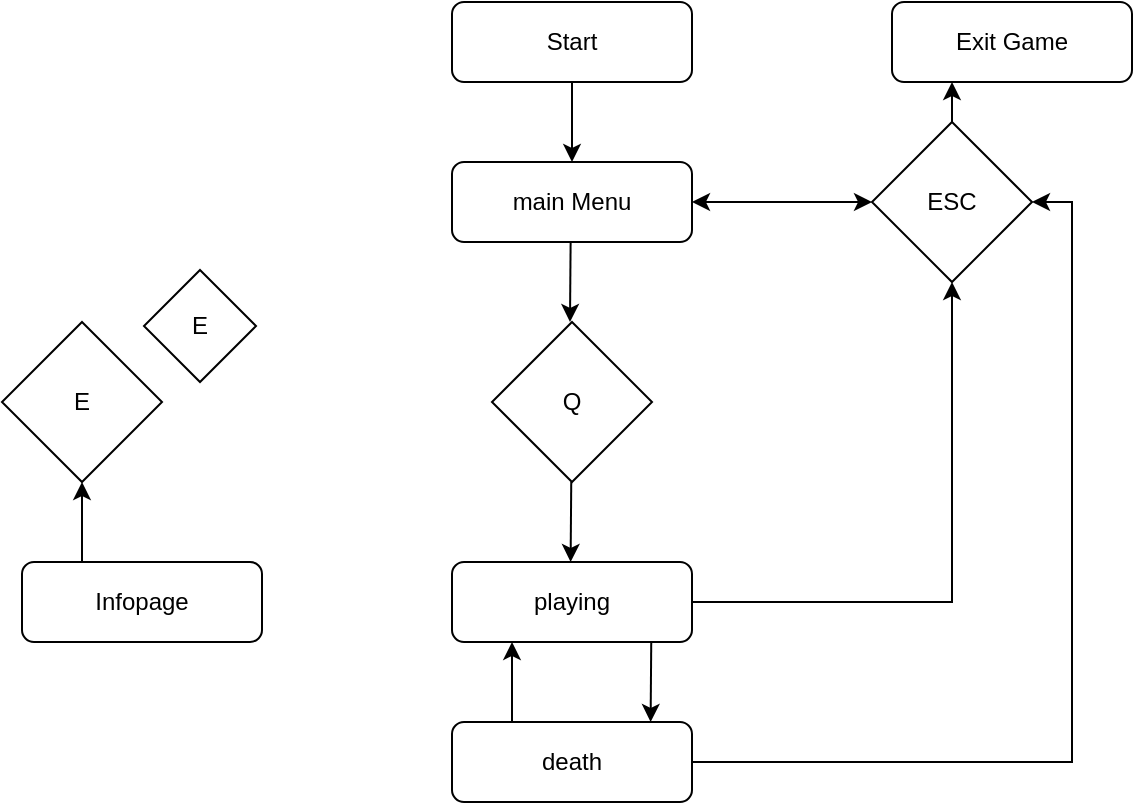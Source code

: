 <mxfile version="20.0.4" type="device"><diagram id="C5RBs43oDa-KdzZeNtuy" name="Page-1"><mxGraphModel dx="825" dy="446" grid="0" gridSize="10" guides="1" tooltips="1" connect="1" arrows="1" fold="1" page="1" pageScale="1" pageWidth="827" pageHeight="1169" background="none" math="0" shadow="0"><root><mxCell id="WIyWlLk6GJQsqaUBKTNV-0"/><mxCell id="WIyWlLk6GJQsqaUBKTNV-1" parent="WIyWlLk6GJQsqaUBKTNV-0"/><mxCell id="pY3BqrsIiENNbV67_FT8-7" style="edgeStyle=orthogonalEdgeStyle;rounded=0;orthogonalLoop=1;jettySize=auto;html=1;exitX=0.5;exitY=1;exitDx=0;exitDy=0;" parent="WIyWlLk6GJQsqaUBKTNV-1" source="vHyI8XcM_1OAzaEIcUkS-1" target="vHyI8XcM_1OAzaEIcUkS-3" edge="1"><mxGeometry relative="1" as="geometry"/></mxCell><mxCell id="vHyI8XcM_1OAzaEIcUkS-1" value="Start" style="rounded=1;whiteSpace=wrap;html=1;" parent="WIyWlLk6GJQsqaUBKTNV-1" vertex="1"><mxGeometry x="337" y="111" width="120" height="40" as="geometry"/></mxCell><mxCell id="6o0K693mSXmNHQS2TE7K-0" style="edgeStyle=orthogonalEdgeStyle;rounded=0;orthogonalLoop=1;jettySize=auto;html=1;exitX=0.25;exitY=0;exitDx=0;exitDy=0;entryX=0.5;entryY=1;entryDx=0;entryDy=0;" edge="1" parent="WIyWlLk6GJQsqaUBKTNV-1" source="vHyI8XcM_1OAzaEIcUkS-6" target="vHyI8XcM_1OAzaEIcUkS-13"><mxGeometry relative="1" as="geometry"/></mxCell><mxCell id="vHyI8XcM_1OAzaEIcUkS-6" value="Infopage" style="rounded=1;whiteSpace=wrap;html=1;" parent="WIyWlLk6GJQsqaUBKTNV-1" vertex="1"><mxGeometry x="122" y="391" width="120" height="40" as="geometry"/></mxCell><mxCell id="vHyI8XcM_1OAzaEIcUkS-11" value="" style="endArrow=classic;html=1;rounded=0;exitX=0.5;exitY=1;exitDx=0;exitDy=0;" parent="WIyWlLk6GJQsqaUBKTNV-1" edge="1"><mxGeometry width="50" height="50" relative="1" as="geometry"><mxPoint x="396.31" y="231" as="sourcePoint"/><mxPoint x="396" y="271" as="targetPoint"/></mxGeometry></mxCell><mxCell id="vHyI8XcM_1OAzaEIcUkS-12" value="Q" style="rhombus;whiteSpace=wrap;html=1;" parent="WIyWlLk6GJQsqaUBKTNV-1" vertex="1"><mxGeometry x="357" y="271" width="80" height="80" as="geometry"/></mxCell><mxCell id="vHyI8XcM_1OAzaEIcUkS-13" value="E" style="rhombus;whiteSpace=wrap;html=1;" parent="WIyWlLk6GJQsqaUBKTNV-1" vertex="1"><mxGeometry x="112" y="271" width="80" height="80" as="geometry"/></mxCell><mxCell id="vHyI8XcM_1OAzaEIcUkS-15" value="" style="endArrow=classic;html=1;rounded=0;exitX=0.5;exitY=1;exitDx=0;exitDy=0;" parent="WIyWlLk6GJQsqaUBKTNV-1" edge="1"><mxGeometry width="50" height="50" relative="1" as="geometry"><mxPoint x="396.62" y="351" as="sourcePoint"/><mxPoint x="396.31" y="391" as="targetPoint"/></mxGeometry></mxCell><mxCell id="pY3BqrsIiENNbV67_FT8-6" style="edgeStyle=orthogonalEdgeStyle;rounded=0;orthogonalLoop=1;jettySize=auto;html=1;exitX=0.5;exitY=0;exitDx=0;exitDy=0;entryX=0.25;entryY=1;entryDx=0;entryDy=0;" parent="WIyWlLk6GJQsqaUBKTNV-1" source="vHyI8XcM_1OAzaEIcUkS-17" target="BEp1ssBV3WGJnV0sbDx9-15" edge="1"><mxGeometry relative="1" as="geometry"/></mxCell><mxCell id="vHyI8XcM_1OAzaEIcUkS-17" value="ESC" style="rhombus;whiteSpace=wrap;html=1;" parent="WIyWlLk6GJQsqaUBKTNV-1" vertex="1"><mxGeometry x="547" y="171" width="80" height="80" as="geometry"/></mxCell><mxCell id="BEp1ssBV3WGJnV0sbDx9-6" style="edgeStyle=orthogonalEdgeStyle;rounded=0;orthogonalLoop=1;jettySize=auto;html=1;exitX=1;exitY=0.5;exitDx=0;exitDy=0;entryX=1;entryY=0.5;entryDx=0;entryDy=0;" parent="WIyWlLk6GJQsqaUBKTNV-1" source="BEp1ssBV3WGJnV0sbDx9-0" target="vHyI8XcM_1OAzaEIcUkS-17" edge="1"><mxGeometry relative="1" as="geometry"/></mxCell><mxCell id="pY3BqrsIiENNbV67_FT8-2" style="edgeStyle=orthogonalEdgeStyle;rounded=0;orthogonalLoop=1;jettySize=auto;html=1;exitX=0.25;exitY=0;exitDx=0;exitDy=0;entryX=0.25;entryY=1;entryDx=0;entryDy=0;" parent="WIyWlLk6GJQsqaUBKTNV-1" source="BEp1ssBV3WGJnV0sbDx9-0" target="vHyI8XcM_1OAzaEIcUkS-4" edge="1"><mxGeometry relative="1" as="geometry"/></mxCell><mxCell id="BEp1ssBV3WGJnV0sbDx9-0" value="death" style="rounded=1;whiteSpace=wrap;html=1;" parent="WIyWlLk6GJQsqaUBKTNV-1" vertex="1"><mxGeometry x="337" y="471" width="120" height="40" as="geometry"/></mxCell><mxCell id="BEp1ssBV3WGJnV0sbDx9-15" value="Exit Game" style="rounded=1;whiteSpace=wrap;html=1;" parent="WIyWlLk6GJQsqaUBKTNV-1" vertex="1"><mxGeometry x="557" y="111" width="120" height="40" as="geometry"/></mxCell><mxCell id="pY3BqrsIiENNbV67_FT8-0" value="" style="group" parent="WIyWlLk6GJQsqaUBKTNV-1" vertex="1" connectable="0"><mxGeometry x="337" y="191" width="120" height="240" as="geometry"/></mxCell><mxCell id="vHyI8XcM_1OAzaEIcUkS-3" value="main Menu" style="rounded=1;whiteSpace=wrap;html=1;" parent="pY3BqrsIiENNbV67_FT8-0" vertex="1"><mxGeometry width="120" height="40" as="geometry"/></mxCell><mxCell id="vHyI8XcM_1OAzaEIcUkS-4" value="playing" style="rounded=1;whiteSpace=wrap;html=1;" parent="pY3BqrsIiENNbV67_FT8-0" vertex="1"><mxGeometry y="200" width="120" height="40" as="geometry"/></mxCell><mxCell id="pY3BqrsIiENNbV67_FT8-1" value="" style="endArrow=classic;html=1;rounded=0;exitX=0.5;exitY=1;exitDx=0;exitDy=0;" parent="WIyWlLk6GJQsqaUBKTNV-1" edge="1"><mxGeometry width="50" height="50" relative="1" as="geometry"><mxPoint x="436.62" y="431" as="sourcePoint"/><mxPoint x="436.31" y="471" as="targetPoint"/></mxGeometry></mxCell><mxCell id="pY3BqrsIiENNbV67_FT8-4" style="edgeStyle=orthogonalEdgeStyle;rounded=0;orthogonalLoop=1;jettySize=auto;html=1;exitX=1;exitY=0.5;exitDx=0;exitDy=0;entryX=0.5;entryY=1;entryDx=0;entryDy=0;" parent="WIyWlLk6GJQsqaUBKTNV-1" source="vHyI8XcM_1OAzaEIcUkS-4" target="vHyI8XcM_1OAzaEIcUkS-17" edge="1"><mxGeometry relative="1" as="geometry"/></mxCell><mxCell id="pY3BqrsIiENNbV67_FT8-8" value="" style="endArrow=classic;startArrow=classic;html=1;rounded=0;exitX=1;exitY=0.5;exitDx=0;exitDy=0;entryX=0;entryY=0.5;entryDx=0;entryDy=0;" parent="WIyWlLk6GJQsqaUBKTNV-1" source="vHyI8XcM_1OAzaEIcUkS-3" target="vHyI8XcM_1OAzaEIcUkS-17" edge="1"><mxGeometry width="50" height="50" relative="1" as="geometry"><mxPoint x="466" y="205" as="sourcePoint"/><mxPoint x="516" y="155" as="targetPoint"/></mxGeometry></mxCell><mxCell id="6o0K693mSXmNHQS2TE7K-2" value="E" style="rhombus;whiteSpace=wrap;html=1;" vertex="1" parent="WIyWlLk6GJQsqaUBKTNV-1"><mxGeometry x="183" y="245" width="56" height="56" as="geometry"/></mxCell></root></mxGraphModel></diagram></mxfile>